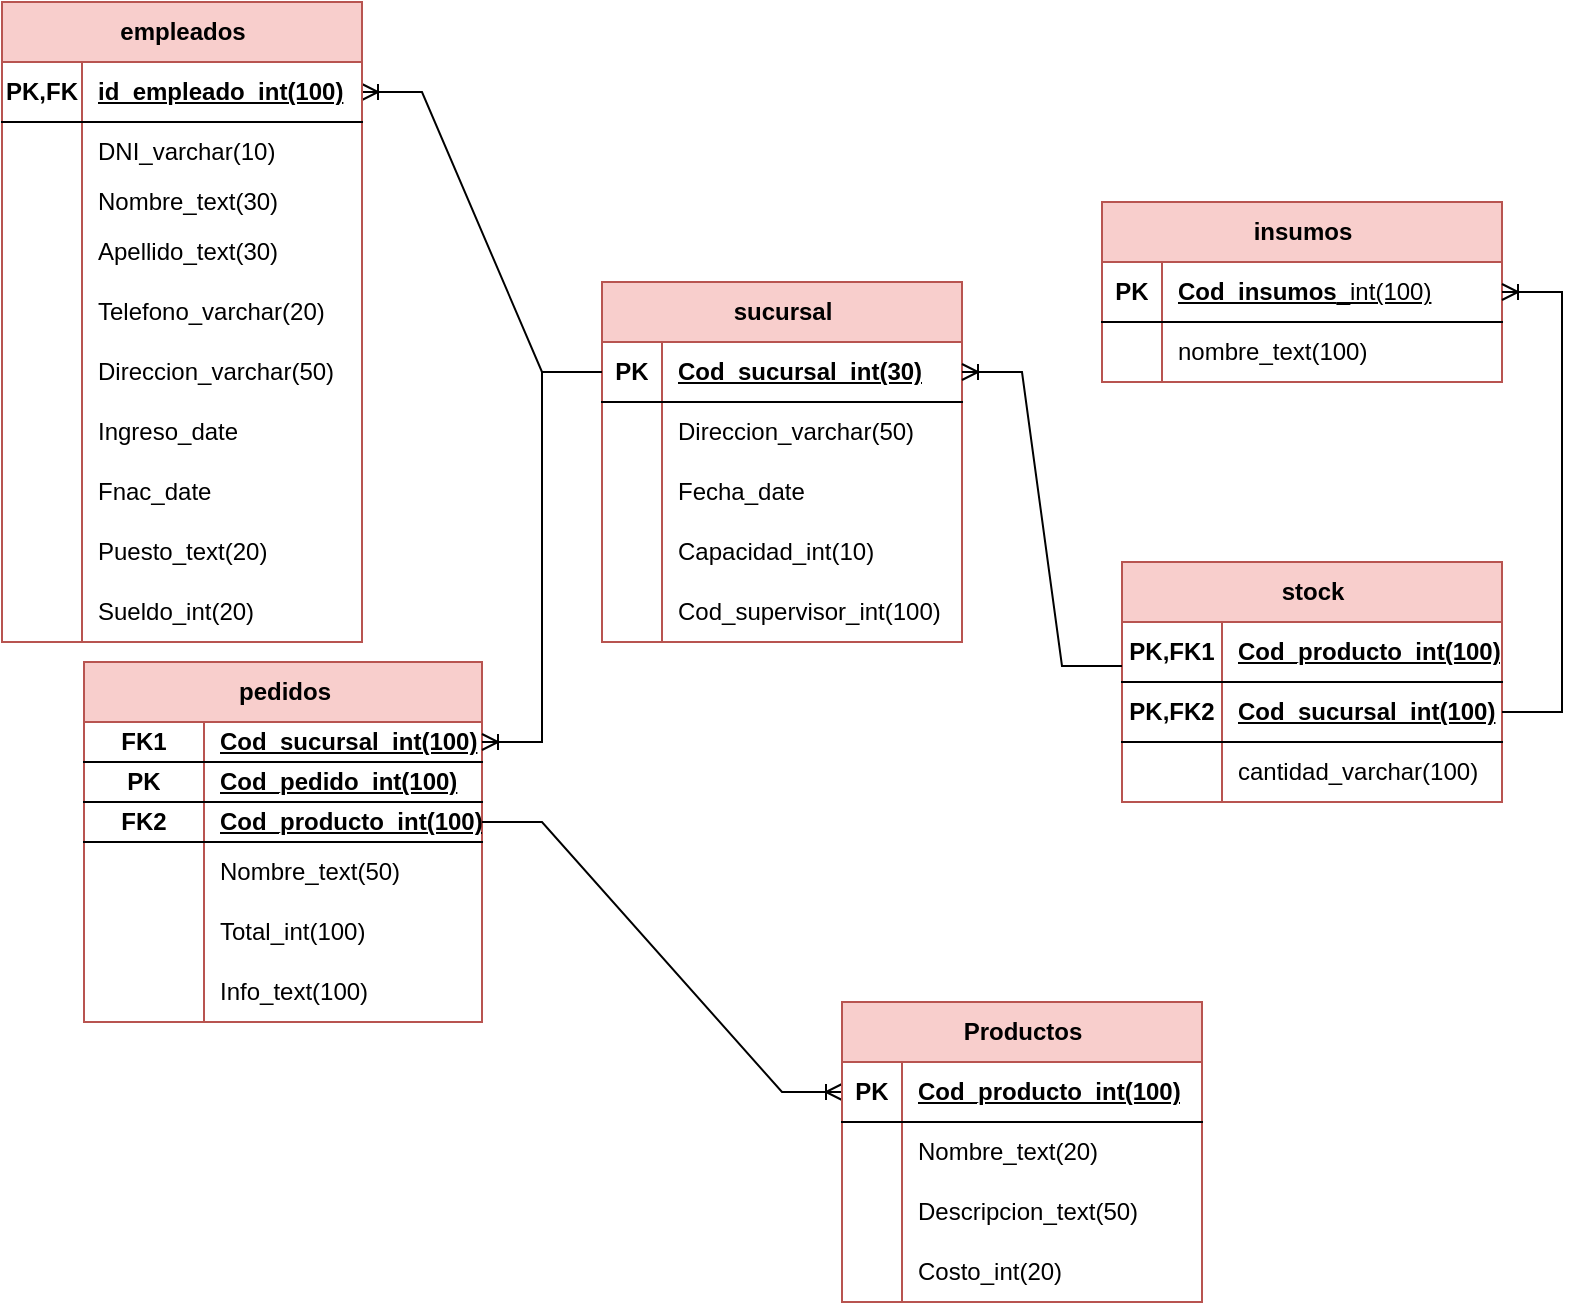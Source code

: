 <mxfile version="24.4.9" type="device">
  <diagram name="Página-1" id="1yBRK5QP1fKa_rZ3uNrc">
    <mxGraphModel dx="880" dy="1603" grid="1" gridSize="10" guides="1" tooltips="1" connect="1" arrows="1" fold="1" page="1" pageScale="1" pageWidth="827" pageHeight="1169" math="0" shadow="0">
      <root>
        <mxCell id="0" />
        <mxCell id="1" parent="0" />
        <mxCell id="dMhb-DY2W6xIGQvRXmBP-12" value="" style="edgeStyle=entityRelationEdgeStyle;fontSize=12;html=1;endArrow=ERoneToMany;rounded=0;entryX=1;entryY=0.5;entryDx=0;entryDy=0;exitX=0;exitY=0.5;exitDx=0;exitDy=0;" parent="1" source="dMhb-DY2W6xIGQvRXmBP-17" target="dMhb-DY2W6xIGQvRXmBP-34" edge="1">
          <mxGeometry width="100" height="100" relative="1" as="geometry">
            <mxPoint x="280" y="30" as="sourcePoint" />
            <mxPoint x="350" y="120" as="targetPoint" />
          </mxGeometry>
        </mxCell>
        <mxCell id="dMhb-DY2W6xIGQvRXmBP-16" value="sucursal" style="shape=table;startSize=30;container=1;collapsible=1;childLayout=tableLayout;fixedRows=1;rowLines=0;fontStyle=1;align=center;resizeLast=1;html=1;fillColor=#f8cecc;strokeColor=#b85450;" parent="1" vertex="1">
          <mxGeometry x="300" y="-70" width="180" height="180" as="geometry" />
        </mxCell>
        <mxCell id="dMhb-DY2W6xIGQvRXmBP-17" value="" style="shape=tableRow;horizontal=0;startSize=0;swimlaneHead=0;swimlaneBody=0;fillColor=none;collapsible=0;dropTarget=0;points=[[0,0.5],[1,0.5]];portConstraint=eastwest;top=0;left=0;right=0;bottom=1;" parent="dMhb-DY2W6xIGQvRXmBP-16" vertex="1">
          <mxGeometry y="30" width="180" height="30" as="geometry" />
        </mxCell>
        <mxCell id="dMhb-DY2W6xIGQvRXmBP-18" value="PK" style="shape=partialRectangle;connectable=0;fillColor=none;top=0;left=0;bottom=0;right=0;fontStyle=1;overflow=hidden;whiteSpace=wrap;html=1;" parent="dMhb-DY2W6xIGQvRXmBP-17" vertex="1">
          <mxGeometry width="30" height="30" as="geometry">
            <mxRectangle width="30" height="30" as="alternateBounds" />
          </mxGeometry>
        </mxCell>
        <mxCell id="dMhb-DY2W6xIGQvRXmBP-19" value="Cod_sucursal_int(30)" style="shape=partialRectangle;connectable=0;fillColor=none;top=0;left=0;bottom=0;right=0;align=left;spacingLeft=6;fontStyle=5;overflow=hidden;whiteSpace=wrap;html=1;" parent="dMhb-DY2W6xIGQvRXmBP-17" vertex="1">
          <mxGeometry x="30" width="150" height="30" as="geometry">
            <mxRectangle width="150" height="30" as="alternateBounds" />
          </mxGeometry>
        </mxCell>
        <mxCell id="dMhb-DY2W6xIGQvRXmBP-20" value="" style="shape=tableRow;horizontal=0;startSize=0;swimlaneHead=0;swimlaneBody=0;fillColor=none;collapsible=0;dropTarget=0;points=[[0,0.5],[1,0.5]];portConstraint=eastwest;top=0;left=0;right=0;bottom=0;" parent="dMhb-DY2W6xIGQvRXmBP-16" vertex="1">
          <mxGeometry y="60" width="180" height="30" as="geometry" />
        </mxCell>
        <mxCell id="dMhb-DY2W6xIGQvRXmBP-21" value="" style="shape=partialRectangle;connectable=0;fillColor=none;top=0;left=0;bottom=0;right=0;editable=1;overflow=hidden;whiteSpace=wrap;html=1;" parent="dMhb-DY2W6xIGQvRXmBP-20" vertex="1">
          <mxGeometry width="30" height="30" as="geometry">
            <mxRectangle width="30" height="30" as="alternateBounds" />
          </mxGeometry>
        </mxCell>
        <mxCell id="dMhb-DY2W6xIGQvRXmBP-22" value="Direccion_varchar(50)" style="shape=partialRectangle;connectable=0;fillColor=none;top=0;left=0;bottom=0;right=0;align=left;spacingLeft=6;overflow=hidden;whiteSpace=wrap;html=1;" parent="dMhb-DY2W6xIGQvRXmBP-20" vertex="1">
          <mxGeometry x="30" width="150" height="30" as="geometry">
            <mxRectangle width="150" height="30" as="alternateBounds" />
          </mxGeometry>
        </mxCell>
        <mxCell id="dMhb-DY2W6xIGQvRXmBP-23" value="" style="shape=tableRow;horizontal=0;startSize=0;swimlaneHead=0;swimlaneBody=0;fillColor=none;collapsible=0;dropTarget=0;points=[[0,0.5],[1,0.5]];portConstraint=eastwest;top=0;left=0;right=0;bottom=0;" parent="dMhb-DY2W6xIGQvRXmBP-16" vertex="1">
          <mxGeometry y="90" width="180" height="30" as="geometry" />
        </mxCell>
        <mxCell id="dMhb-DY2W6xIGQvRXmBP-24" value="" style="shape=partialRectangle;connectable=0;fillColor=none;top=0;left=0;bottom=0;right=0;editable=1;overflow=hidden;whiteSpace=wrap;html=1;" parent="dMhb-DY2W6xIGQvRXmBP-23" vertex="1">
          <mxGeometry width="30" height="30" as="geometry">
            <mxRectangle width="30" height="30" as="alternateBounds" />
          </mxGeometry>
        </mxCell>
        <mxCell id="dMhb-DY2W6xIGQvRXmBP-25" value="Fecha_date" style="shape=partialRectangle;connectable=0;fillColor=none;top=0;left=0;bottom=0;right=0;align=left;spacingLeft=6;overflow=hidden;whiteSpace=wrap;html=1;" parent="dMhb-DY2W6xIGQvRXmBP-23" vertex="1">
          <mxGeometry x="30" width="150" height="30" as="geometry">
            <mxRectangle width="150" height="30" as="alternateBounds" />
          </mxGeometry>
        </mxCell>
        <mxCell id="dMhb-DY2W6xIGQvRXmBP-26" value="" style="shape=tableRow;horizontal=0;startSize=0;swimlaneHead=0;swimlaneBody=0;fillColor=none;collapsible=0;dropTarget=0;points=[[0,0.5],[1,0.5]];portConstraint=eastwest;top=0;left=0;right=0;bottom=0;" parent="dMhb-DY2W6xIGQvRXmBP-16" vertex="1">
          <mxGeometry y="120" width="180" height="30" as="geometry" />
        </mxCell>
        <mxCell id="dMhb-DY2W6xIGQvRXmBP-27" value="" style="shape=partialRectangle;connectable=0;fillColor=none;top=0;left=0;bottom=0;right=0;editable=1;overflow=hidden;whiteSpace=wrap;html=1;" parent="dMhb-DY2W6xIGQvRXmBP-26" vertex="1">
          <mxGeometry width="30" height="30" as="geometry">
            <mxRectangle width="30" height="30" as="alternateBounds" />
          </mxGeometry>
        </mxCell>
        <mxCell id="dMhb-DY2W6xIGQvRXmBP-28" value="Capacidad_int(10)" style="shape=partialRectangle;connectable=0;fillColor=none;top=0;left=0;bottom=0;right=0;align=left;spacingLeft=6;overflow=hidden;whiteSpace=wrap;html=1;" parent="dMhb-DY2W6xIGQvRXmBP-26" vertex="1">
          <mxGeometry x="30" width="150" height="30" as="geometry">
            <mxRectangle width="150" height="30" as="alternateBounds" />
          </mxGeometry>
        </mxCell>
        <mxCell id="_vkNHJI5lA2GHS_22Yag-74" style="shape=tableRow;horizontal=0;startSize=0;swimlaneHead=0;swimlaneBody=0;fillColor=none;collapsible=0;dropTarget=0;points=[[0,0.5],[1,0.5]];portConstraint=eastwest;top=0;left=0;right=0;bottom=0;" parent="dMhb-DY2W6xIGQvRXmBP-16" vertex="1">
          <mxGeometry y="150" width="180" height="30" as="geometry" />
        </mxCell>
        <mxCell id="_vkNHJI5lA2GHS_22Yag-75" style="shape=partialRectangle;connectable=0;fillColor=none;top=0;left=0;bottom=0;right=0;editable=1;overflow=hidden;whiteSpace=wrap;html=1;" parent="_vkNHJI5lA2GHS_22Yag-74" vertex="1">
          <mxGeometry width="30" height="30" as="geometry">
            <mxRectangle width="30" height="30" as="alternateBounds" />
          </mxGeometry>
        </mxCell>
        <mxCell id="_vkNHJI5lA2GHS_22Yag-76" value="Cod_supervisor_int(100)" style="shape=partialRectangle;connectable=0;fillColor=none;top=0;left=0;bottom=0;right=0;align=left;spacingLeft=6;overflow=hidden;whiteSpace=wrap;html=1;" parent="_vkNHJI5lA2GHS_22Yag-74" vertex="1">
          <mxGeometry x="30" width="150" height="30" as="geometry">
            <mxRectangle width="150" height="30" as="alternateBounds" />
          </mxGeometry>
        </mxCell>
        <mxCell id="dMhb-DY2W6xIGQvRXmBP-33" value="empleados" style="shape=table;startSize=30;container=1;collapsible=1;childLayout=tableLayout;fixedRows=1;rowLines=0;fontStyle=1;align=center;resizeLast=1;html=1;fillColor=#f8cecc;strokeColor=#b85450;" parent="1" vertex="1">
          <mxGeometry y="-210" width="180" height="320" as="geometry" />
        </mxCell>
        <mxCell id="dMhb-DY2W6xIGQvRXmBP-34" value="" style="shape=tableRow;horizontal=0;startSize=0;swimlaneHead=0;swimlaneBody=0;fillColor=none;collapsible=0;dropTarget=0;points=[[0,0.5],[1,0.5]];portConstraint=eastwest;top=0;left=0;right=0;bottom=1;" parent="dMhb-DY2W6xIGQvRXmBP-33" vertex="1">
          <mxGeometry y="30" width="180" height="30" as="geometry" />
        </mxCell>
        <mxCell id="dMhb-DY2W6xIGQvRXmBP-35" value="PK,FK" style="shape=partialRectangle;connectable=0;fillColor=none;top=0;left=0;bottom=0;right=0;fontStyle=1;overflow=hidden;whiteSpace=wrap;html=1;" parent="dMhb-DY2W6xIGQvRXmBP-34" vertex="1">
          <mxGeometry width="40" height="30" as="geometry">
            <mxRectangle width="40" height="30" as="alternateBounds" />
          </mxGeometry>
        </mxCell>
        <mxCell id="dMhb-DY2W6xIGQvRXmBP-36" value="id_empleado_int(100)" style="shape=partialRectangle;connectable=0;fillColor=none;top=0;left=0;bottom=0;right=0;align=left;spacingLeft=6;fontStyle=5;overflow=hidden;whiteSpace=wrap;html=1;" parent="dMhb-DY2W6xIGQvRXmBP-34" vertex="1">
          <mxGeometry x="40" width="140" height="30" as="geometry">
            <mxRectangle width="140" height="30" as="alternateBounds" />
          </mxGeometry>
        </mxCell>
        <mxCell id="dMhb-DY2W6xIGQvRXmBP-37" value="" style="shape=tableRow;horizontal=0;startSize=0;swimlaneHead=0;swimlaneBody=0;fillColor=none;collapsible=0;dropTarget=0;points=[[0,0.5],[1,0.5]];portConstraint=eastwest;top=0;left=0;right=0;bottom=0;" parent="dMhb-DY2W6xIGQvRXmBP-33" vertex="1">
          <mxGeometry y="60" width="180" height="30" as="geometry" />
        </mxCell>
        <mxCell id="dMhb-DY2W6xIGQvRXmBP-38" value="" style="shape=partialRectangle;connectable=0;fillColor=none;top=0;left=0;bottom=0;right=0;editable=1;overflow=hidden;whiteSpace=wrap;html=1;" parent="dMhb-DY2W6xIGQvRXmBP-37" vertex="1">
          <mxGeometry width="40" height="30" as="geometry">
            <mxRectangle width="40" height="30" as="alternateBounds" />
          </mxGeometry>
        </mxCell>
        <mxCell id="dMhb-DY2W6xIGQvRXmBP-39" value="DNI_varchar(10)" style="shape=partialRectangle;connectable=0;fillColor=none;top=0;left=0;bottom=0;right=0;align=left;spacingLeft=6;overflow=hidden;whiteSpace=wrap;html=1;" parent="dMhb-DY2W6xIGQvRXmBP-37" vertex="1">
          <mxGeometry x="40" width="140" height="30" as="geometry">
            <mxRectangle width="140" height="30" as="alternateBounds" />
          </mxGeometry>
        </mxCell>
        <mxCell id="dMhb-DY2W6xIGQvRXmBP-40" value="" style="shape=tableRow;horizontal=0;startSize=0;swimlaneHead=0;swimlaneBody=0;fillColor=none;collapsible=0;dropTarget=0;points=[[0,0.5],[1,0.5]];portConstraint=eastwest;top=0;left=0;right=0;bottom=0;" parent="dMhb-DY2W6xIGQvRXmBP-33" vertex="1">
          <mxGeometry y="90" width="180" height="20" as="geometry" />
        </mxCell>
        <mxCell id="dMhb-DY2W6xIGQvRXmBP-41" value="" style="shape=partialRectangle;connectable=0;fillColor=none;top=0;left=0;bottom=0;right=0;editable=1;overflow=hidden;whiteSpace=wrap;html=1;" parent="dMhb-DY2W6xIGQvRXmBP-40" vertex="1">
          <mxGeometry width="40" height="20" as="geometry">
            <mxRectangle width="40" height="20" as="alternateBounds" />
          </mxGeometry>
        </mxCell>
        <mxCell id="dMhb-DY2W6xIGQvRXmBP-42" value="Nombre_text(30)" style="shape=partialRectangle;connectable=0;fillColor=none;top=0;left=0;bottom=0;right=0;align=left;spacingLeft=6;overflow=hidden;whiteSpace=wrap;html=1;" parent="dMhb-DY2W6xIGQvRXmBP-40" vertex="1">
          <mxGeometry x="40" width="140" height="20" as="geometry">
            <mxRectangle width="140" height="20" as="alternateBounds" />
          </mxGeometry>
        </mxCell>
        <mxCell id="dMhb-DY2W6xIGQvRXmBP-43" value="" style="shape=tableRow;horizontal=0;startSize=0;swimlaneHead=0;swimlaneBody=0;fillColor=none;collapsible=0;dropTarget=0;points=[[0,0.5],[1,0.5]];portConstraint=eastwest;top=0;left=0;right=0;bottom=0;" parent="dMhb-DY2W6xIGQvRXmBP-33" vertex="1">
          <mxGeometry y="110" width="180" height="30" as="geometry" />
        </mxCell>
        <mxCell id="dMhb-DY2W6xIGQvRXmBP-44" value="" style="shape=partialRectangle;connectable=0;fillColor=none;top=0;left=0;bottom=0;right=0;editable=1;overflow=hidden;whiteSpace=wrap;html=1;" parent="dMhb-DY2W6xIGQvRXmBP-43" vertex="1">
          <mxGeometry width="40" height="30" as="geometry">
            <mxRectangle width="40" height="30" as="alternateBounds" />
          </mxGeometry>
        </mxCell>
        <mxCell id="dMhb-DY2W6xIGQvRXmBP-45" value="Apellido_text(30)" style="shape=partialRectangle;connectable=0;fillColor=none;top=0;left=0;bottom=0;right=0;align=left;spacingLeft=6;overflow=hidden;whiteSpace=wrap;html=1;" parent="dMhb-DY2W6xIGQvRXmBP-43" vertex="1">
          <mxGeometry x="40" width="140" height="30" as="geometry">
            <mxRectangle width="140" height="30" as="alternateBounds" />
          </mxGeometry>
        </mxCell>
        <mxCell id="_vkNHJI5lA2GHS_22Yag-83" style="shape=tableRow;horizontal=0;startSize=0;swimlaneHead=0;swimlaneBody=0;fillColor=none;collapsible=0;dropTarget=0;points=[[0,0.5],[1,0.5]];portConstraint=eastwest;top=0;left=0;right=0;bottom=0;" parent="dMhb-DY2W6xIGQvRXmBP-33" vertex="1">
          <mxGeometry y="140" width="180" height="30" as="geometry" />
        </mxCell>
        <mxCell id="_vkNHJI5lA2GHS_22Yag-84" style="shape=partialRectangle;connectable=0;fillColor=none;top=0;left=0;bottom=0;right=0;editable=1;overflow=hidden;whiteSpace=wrap;html=1;" parent="_vkNHJI5lA2GHS_22Yag-83" vertex="1">
          <mxGeometry width="40" height="30" as="geometry">
            <mxRectangle width="40" height="30" as="alternateBounds" />
          </mxGeometry>
        </mxCell>
        <mxCell id="_vkNHJI5lA2GHS_22Yag-85" value="Telefono_varchar(20)" style="shape=partialRectangle;connectable=0;fillColor=none;top=0;left=0;bottom=0;right=0;align=left;spacingLeft=6;overflow=hidden;whiteSpace=wrap;html=1;" parent="_vkNHJI5lA2GHS_22Yag-83" vertex="1">
          <mxGeometry x="40" width="140" height="30" as="geometry">
            <mxRectangle width="140" height="30" as="alternateBounds" />
          </mxGeometry>
        </mxCell>
        <mxCell id="_vkNHJI5lA2GHS_22Yag-80" style="shape=tableRow;horizontal=0;startSize=0;swimlaneHead=0;swimlaneBody=0;fillColor=none;collapsible=0;dropTarget=0;points=[[0,0.5],[1,0.5]];portConstraint=eastwest;top=0;left=0;right=0;bottom=0;" parent="dMhb-DY2W6xIGQvRXmBP-33" vertex="1">
          <mxGeometry y="170" width="180" height="30" as="geometry" />
        </mxCell>
        <mxCell id="_vkNHJI5lA2GHS_22Yag-81" style="shape=partialRectangle;connectable=0;fillColor=none;top=0;left=0;bottom=0;right=0;editable=1;overflow=hidden;whiteSpace=wrap;html=1;" parent="_vkNHJI5lA2GHS_22Yag-80" vertex="1">
          <mxGeometry width="40" height="30" as="geometry">
            <mxRectangle width="40" height="30" as="alternateBounds" />
          </mxGeometry>
        </mxCell>
        <mxCell id="_vkNHJI5lA2GHS_22Yag-82" value="Direccion_varchar(50)" style="shape=partialRectangle;connectable=0;fillColor=none;top=0;left=0;bottom=0;right=0;align=left;spacingLeft=6;overflow=hidden;whiteSpace=wrap;html=1;" parent="_vkNHJI5lA2GHS_22Yag-80" vertex="1">
          <mxGeometry x="40" width="140" height="30" as="geometry">
            <mxRectangle width="140" height="30" as="alternateBounds" />
          </mxGeometry>
        </mxCell>
        <mxCell id="_vkNHJI5lA2GHS_22Yag-77" style="shape=tableRow;horizontal=0;startSize=0;swimlaneHead=0;swimlaneBody=0;fillColor=none;collapsible=0;dropTarget=0;points=[[0,0.5],[1,0.5]];portConstraint=eastwest;top=0;left=0;right=0;bottom=0;" parent="dMhb-DY2W6xIGQvRXmBP-33" vertex="1">
          <mxGeometry y="200" width="180" height="30" as="geometry" />
        </mxCell>
        <mxCell id="_vkNHJI5lA2GHS_22Yag-78" style="shape=partialRectangle;connectable=0;fillColor=none;top=0;left=0;bottom=0;right=0;editable=1;overflow=hidden;whiteSpace=wrap;html=1;" parent="_vkNHJI5lA2GHS_22Yag-77" vertex="1">
          <mxGeometry width="40" height="30" as="geometry">
            <mxRectangle width="40" height="30" as="alternateBounds" />
          </mxGeometry>
        </mxCell>
        <mxCell id="_vkNHJI5lA2GHS_22Yag-79" value="Ingreso_date" style="shape=partialRectangle;connectable=0;fillColor=none;top=0;left=0;bottom=0;right=0;align=left;spacingLeft=6;overflow=hidden;whiteSpace=wrap;html=1;" parent="_vkNHJI5lA2GHS_22Yag-77" vertex="1">
          <mxGeometry x="40" width="140" height="30" as="geometry">
            <mxRectangle width="140" height="30" as="alternateBounds" />
          </mxGeometry>
        </mxCell>
        <mxCell id="_vkNHJI5lA2GHS_22Yag-92" style="shape=tableRow;horizontal=0;startSize=0;swimlaneHead=0;swimlaneBody=0;fillColor=none;collapsible=0;dropTarget=0;points=[[0,0.5],[1,0.5]];portConstraint=eastwest;top=0;left=0;right=0;bottom=0;" parent="dMhb-DY2W6xIGQvRXmBP-33" vertex="1">
          <mxGeometry y="230" width="180" height="30" as="geometry" />
        </mxCell>
        <mxCell id="_vkNHJI5lA2GHS_22Yag-93" style="shape=partialRectangle;connectable=0;fillColor=none;top=0;left=0;bottom=0;right=0;editable=1;overflow=hidden;whiteSpace=wrap;html=1;" parent="_vkNHJI5lA2GHS_22Yag-92" vertex="1">
          <mxGeometry width="40" height="30" as="geometry">
            <mxRectangle width="40" height="30" as="alternateBounds" />
          </mxGeometry>
        </mxCell>
        <mxCell id="_vkNHJI5lA2GHS_22Yag-94" value="Fnac_date" style="shape=partialRectangle;connectable=0;fillColor=none;top=0;left=0;bottom=0;right=0;align=left;spacingLeft=6;overflow=hidden;whiteSpace=wrap;html=1;" parent="_vkNHJI5lA2GHS_22Yag-92" vertex="1">
          <mxGeometry x="40" width="140" height="30" as="geometry">
            <mxRectangle width="140" height="30" as="alternateBounds" />
          </mxGeometry>
        </mxCell>
        <mxCell id="_vkNHJI5lA2GHS_22Yag-89" style="shape=tableRow;horizontal=0;startSize=0;swimlaneHead=0;swimlaneBody=0;fillColor=none;collapsible=0;dropTarget=0;points=[[0,0.5],[1,0.5]];portConstraint=eastwest;top=0;left=0;right=0;bottom=0;" parent="dMhb-DY2W6xIGQvRXmBP-33" vertex="1">
          <mxGeometry y="260" width="180" height="30" as="geometry" />
        </mxCell>
        <mxCell id="_vkNHJI5lA2GHS_22Yag-90" style="shape=partialRectangle;connectable=0;fillColor=none;top=0;left=0;bottom=0;right=0;editable=1;overflow=hidden;whiteSpace=wrap;html=1;" parent="_vkNHJI5lA2GHS_22Yag-89" vertex="1">
          <mxGeometry width="40" height="30" as="geometry">
            <mxRectangle width="40" height="30" as="alternateBounds" />
          </mxGeometry>
        </mxCell>
        <mxCell id="_vkNHJI5lA2GHS_22Yag-91" value="Puesto_text(20)" style="shape=partialRectangle;connectable=0;fillColor=none;top=0;left=0;bottom=0;right=0;align=left;spacingLeft=6;overflow=hidden;whiteSpace=wrap;html=1;" parent="_vkNHJI5lA2GHS_22Yag-89" vertex="1">
          <mxGeometry x="40" width="140" height="30" as="geometry">
            <mxRectangle width="140" height="30" as="alternateBounds" />
          </mxGeometry>
        </mxCell>
        <mxCell id="_vkNHJI5lA2GHS_22Yag-86" style="shape=tableRow;horizontal=0;startSize=0;swimlaneHead=0;swimlaneBody=0;fillColor=none;collapsible=0;dropTarget=0;points=[[0,0.5],[1,0.5]];portConstraint=eastwest;top=0;left=0;right=0;bottom=0;" parent="dMhb-DY2W6xIGQvRXmBP-33" vertex="1">
          <mxGeometry y="290" width="180" height="30" as="geometry" />
        </mxCell>
        <mxCell id="_vkNHJI5lA2GHS_22Yag-87" style="shape=partialRectangle;connectable=0;fillColor=none;top=0;left=0;bottom=0;right=0;editable=1;overflow=hidden;whiteSpace=wrap;html=1;" parent="_vkNHJI5lA2GHS_22Yag-86" vertex="1">
          <mxGeometry width="40" height="30" as="geometry">
            <mxRectangle width="40" height="30" as="alternateBounds" />
          </mxGeometry>
        </mxCell>
        <mxCell id="_vkNHJI5lA2GHS_22Yag-88" value="Sueldo_int(20)" style="shape=partialRectangle;connectable=0;fillColor=none;top=0;left=0;bottom=0;right=0;align=left;spacingLeft=6;overflow=hidden;whiteSpace=wrap;html=1;" parent="_vkNHJI5lA2GHS_22Yag-86" vertex="1">
          <mxGeometry x="40" width="140" height="30" as="geometry">
            <mxRectangle width="140" height="30" as="alternateBounds" />
          </mxGeometry>
        </mxCell>
        <mxCell id="dMhb-DY2W6xIGQvRXmBP-75" value="stock" style="shape=table;startSize=30;container=1;collapsible=1;childLayout=tableLayout;fixedRows=1;rowLines=0;fontStyle=1;align=center;resizeLast=1;html=1;fillColor=#f8cecc;strokeColor=#b85450;" parent="1" vertex="1">
          <mxGeometry x="560" y="70" width="190" height="120" as="geometry" />
        </mxCell>
        <mxCell id="dMhb-DY2W6xIGQvRXmBP-76" value="" style="shape=tableRow;horizontal=0;startSize=0;swimlaneHead=0;swimlaneBody=0;fillColor=none;collapsible=0;dropTarget=0;points=[[0,0.5],[1,0.5]];portConstraint=eastwest;top=0;left=0;right=0;bottom=1;" parent="dMhb-DY2W6xIGQvRXmBP-75" vertex="1">
          <mxGeometry y="30" width="190" height="30" as="geometry" />
        </mxCell>
        <mxCell id="dMhb-DY2W6xIGQvRXmBP-77" value="PK,FK1" style="shape=partialRectangle;connectable=0;fillColor=none;top=0;left=0;bottom=0;right=0;fontStyle=1;overflow=hidden;whiteSpace=wrap;html=1;" parent="dMhb-DY2W6xIGQvRXmBP-76" vertex="1">
          <mxGeometry width="50" height="30" as="geometry">
            <mxRectangle width="50" height="30" as="alternateBounds" />
          </mxGeometry>
        </mxCell>
        <mxCell id="dMhb-DY2W6xIGQvRXmBP-78" value="Cod_producto_int(100)" style="shape=partialRectangle;connectable=0;fillColor=none;top=0;left=0;bottom=0;right=0;align=left;spacingLeft=6;fontStyle=5;overflow=hidden;whiteSpace=wrap;html=1;" parent="dMhb-DY2W6xIGQvRXmBP-76" vertex="1">
          <mxGeometry x="50" width="140" height="30" as="geometry">
            <mxRectangle width="140" height="30" as="alternateBounds" />
          </mxGeometry>
        </mxCell>
        <mxCell id="_vkNHJI5lA2GHS_22Yag-1" style="shape=tableRow;horizontal=0;startSize=0;swimlaneHead=0;swimlaneBody=0;fillColor=none;collapsible=0;dropTarget=0;points=[[0,0.5],[1,0.5]];portConstraint=eastwest;top=0;left=0;right=0;bottom=1;" parent="dMhb-DY2W6xIGQvRXmBP-75" vertex="1">
          <mxGeometry y="60" width="190" height="30" as="geometry" />
        </mxCell>
        <mxCell id="_vkNHJI5lA2GHS_22Yag-2" value="PK,FK2" style="shape=partialRectangle;connectable=0;fillColor=none;top=0;left=0;bottom=0;right=0;fontStyle=1;overflow=hidden;whiteSpace=wrap;html=1;" parent="_vkNHJI5lA2GHS_22Yag-1" vertex="1">
          <mxGeometry width="50" height="30" as="geometry">
            <mxRectangle width="50" height="30" as="alternateBounds" />
          </mxGeometry>
        </mxCell>
        <mxCell id="_vkNHJI5lA2GHS_22Yag-3" value="Cod_sucursal_int(100)" style="shape=partialRectangle;connectable=0;fillColor=none;top=0;left=0;bottom=0;right=0;align=left;spacingLeft=6;fontStyle=5;overflow=hidden;whiteSpace=wrap;html=1;" parent="_vkNHJI5lA2GHS_22Yag-1" vertex="1">
          <mxGeometry x="50" width="140" height="30" as="geometry">
            <mxRectangle width="140" height="30" as="alternateBounds" />
          </mxGeometry>
        </mxCell>
        <mxCell id="dMhb-DY2W6xIGQvRXmBP-79" value="" style="shape=tableRow;horizontal=0;startSize=0;swimlaneHead=0;swimlaneBody=0;fillColor=none;collapsible=0;dropTarget=0;points=[[0,0.5],[1,0.5]];portConstraint=eastwest;top=0;left=0;right=0;bottom=0;" parent="dMhb-DY2W6xIGQvRXmBP-75" vertex="1">
          <mxGeometry y="90" width="190" height="30" as="geometry" />
        </mxCell>
        <mxCell id="dMhb-DY2W6xIGQvRXmBP-80" value="" style="shape=partialRectangle;connectable=0;fillColor=none;top=0;left=0;bottom=0;right=0;editable=1;overflow=hidden;whiteSpace=wrap;html=1;" parent="dMhb-DY2W6xIGQvRXmBP-79" vertex="1">
          <mxGeometry width="50" height="30" as="geometry">
            <mxRectangle width="50" height="30" as="alternateBounds" />
          </mxGeometry>
        </mxCell>
        <mxCell id="dMhb-DY2W6xIGQvRXmBP-81" value="cantidad_varchar(100)" style="shape=partialRectangle;connectable=0;fillColor=none;top=0;left=0;bottom=0;right=0;align=left;spacingLeft=6;overflow=hidden;whiteSpace=wrap;html=1;" parent="dMhb-DY2W6xIGQvRXmBP-79" vertex="1">
          <mxGeometry x="50" width="140" height="30" as="geometry">
            <mxRectangle width="140" height="30" as="alternateBounds" />
          </mxGeometry>
        </mxCell>
        <mxCell id="dMhb-DY2W6xIGQvRXmBP-91" value="pedidos" style="shape=table;startSize=30;container=1;collapsible=1;childLayout=tableLayout;fixedRows=1;rowLines=0;fontStyle=1;align=center;resizeLast=1;html=1;fillColor=#f8cecc;strokeColor=#b85450;" parent="1" vertex="1">
          <mxGeometry x="41" y="120" width="199" height="180" as="geometry" />
        </mxCell>
        <mxCell id="dMhb-DY2W6xIGQvRXmBP-110" style="shape=tableRow;horizontal=0;startSize=0;swimlaneHead=0;swimlaneBody=0;fillColor=none;collapsible=0;dropTarget=0;points=[[0,0.5],[1,0.5]];portConstraint=eastwest;top=0;left=0;right=0;bottom=1;" parent="dMhb-DY2W6xIGQvRXmBP-91" vertex="1">
          <mxGeometry y="30" width="199" height="20" as="geometry" />
        </mxCell>
        <mxCell id="dMhb-DY2W6xIGQvRXmBP-111" value="FK1" style="shape=partialRectangle;connectable=0;fillColor=none;top=0;left=0;bottom=0;right=0;fontStyle=1;overflow=hidden;whiteSpace=wrap;html=1;" parent="dMhb-DY2W6xIGQvRXmBP-110" vertex="1">
          <mxGeometry width="60" height="20" as="geometry">
            <mxRectangle width="60" height="20" as="alternateBounds" />
          </mxGeometry>
        </mxCell>
        <mxCell id="dMhb-DY2W6xIGQvRXmBP-112" value="Cod_sucursal_int(100)" style="shape=partialRectangle;connectable=0;fillColor=none;top=0;left=0;bottom=0;right=0;align=left;spacingLeft=6;fontStyle=5;overflow=hidden;whiteSpace=wrap;html=1;" parent="dMhb-DY2W6xIGQvRXmBP-110" vertex="1">
          <mxGeometry x="60" width="139" height="20" as="geometry">
            <mxRectangle width="139" height="20" as="alternateBounds" />
          </mxGeometry>
        </mxCell>
        <mxCell id="dMhb-DY2W6xIGQvRXmBP-92" value="" style="shape=tableRow;horizontal=0;startSize=0;swimlaneHead=0;swimlaneBody=0;fillColor=none;collapsible=0;dropTarget=0;points=[[0,0.5],[1,0.5]];portConstraint=eastwest;top=0;left=0;right=0;bottom=1;" parent="dMhb-DY2W6xIGQvRXmBP-91" vertex="1">
          <mxGeometry y="50" width="199" height="20" as="geometry" />
        </mxCell>
        <mxCell id="dMhb-DY2W6xIGQvRXmBP-93" value="PK" style="shape=partialRectangle;connectable=0;fillColor=none;top=0;left=0;bottom=0;right=0;fontStyle=1;overflow=hidden;whiteSpace=wrap;html=1;" parent="dMhb-DY2W6xIGQvRXmBP-92" vertex="1">
          <mxGeometry width="60" height="20" as="geometry">
            <mxRectangle width="60" height="20" as="alternateBounds" />
          </mxGeometry>
        </mxCell>
        <mxCell id="dMhb-DY2W6xIGQvRXmBP-94" value="Cod_pedido_int(100)" style="shape=partialRectangle;connectable=0;fillColor=none;top=0;left=0;bottom=0;right=0;align=left;spacingLeft=6;fontStyle=5;overflow=hidden;whiteSpace=wrap;html=1;" parent="dMhb-DY2W6xIGQvRXmBP-92" vertex="1">
          <mxGeometry x="60" width="139" height="20" as="geometry">
            <mxRectangle width="139" height="20" as="alternateBounds" />
          </mxGeometry>
        </mxCell>
        <mxCell id="_vkNHJI5lA2GHS_22Yag-70" style="shape=tableRow;horizontal=0;startSize=0;swimlaneHead=0;swimlaneBody=0;fillColor=none;collapsible=0;dropTarget=0;points=[[0,0.5],[1,0.5]];portConstraint=eastwest;top=0;left=0;right=0;bottom=1;" parent="dMhb-DY2W6xIGQvRXmBP-91" vertex="1">
          <mxGeometry y="70" width="199" height="20" as="geometry" />
        </mxCell>
        <mxCell id="_vkNHJI5lA2GHS_22Yag-71" value="FK2" style="shape=partialRectangle;connectable=0;fillColor=none;top=0;left=0;bottom=0;right=0;fontStyle=1;overflow=hidden;whiteSpace=wrap;html=1;" parent="_vkNHJI5lA2GHS_22Yag-70" vertex="1">
          <mxGeometry width="60" height="20" as="geometry">
            <mxRectangle width="60" height="20" as="alternateBounds" />
          </mxGeometry>
        </mxCell>
        <mxCell id="_vkNHJI5lA2GHS_22Yag-72" value="Cod_producto_int(100)" style="shape=partialRectangle;connectable=0;fillColor=none;top=0;left=0;bottom=0;right=0;align=left;spacingLeft=6;fontStyle=5;overflow=hidden;whiteSpace=wrap;html=1;" parent="_vkNHJI5lA2GHS_22Yag-70" vertex="1">
          <mxGeometry x="60" width="139" height="20" as="geometry">
            <mxRectangle width="139" height="20" as="alternateBounds" />
          </mxGeometry>
        </mxCell>
        <mxCell id="dMhb-DY2W6xIGQvRXmBP-95" value="" style="shape=tableRow;horizontal=0;startSize=0;swimlaneHead=0;swimlaneBody=0;fillColor=none;collapsible=0;dropTarget=0;points=[[0,0.5],[1,0.5]];portConstraint=eastwest;top=0;left=0;right=0;bottom=0;" parent="dMhb-DY2W6xIGQvRXmBP-91" vertex="1">
          <mxGeometry y="90" width="199" height="30" as="geometry" />
        </mxCell>
        <mxCell id="dMhb-DY2W6xIGQvRXmBP-96" value="" style="shape=partialRectangle;connectable=0;fillColor=none;top=0;left=0;bottom=0;right=0;editable=1;overflow=hidden;whiteSpace=wrap;html=1;" parent="dMhb-DY2W6xIGQvRXmBP-95" vertex="1">
          <mxGeometry width="60" height="30" as="geometry">
            <mxRectangle width="60" height="30" as="alternateBounds" />
          </mxGeometry>
        </mxCell>
        <mxCell id="dMhb-DY2W6xIGQvRXmBP-97" value="Nombre_text(50)" style="shape=partialRectangle;connectable=0;fillColor=none;top=0;left=0;bottom=0;right=0;align=left;spacingLeft=6;overflow=hidden;whiteSpace=wrap;html=1;" parent="dMhb-DY2W6xIGQvRXmBP-95" vertex="1">
          <mxGeometry x="60" width="139" height="30" as="geometry">
            <mxRectangle width="139" height="30" as="alternateBounds" />
          </mxGeometry>
        </mxCell>
        <mxCell id="dMhb-DY2W6xIGQvRXmBP-98" value="" style="shape=tableRow;horizontal=0;startSize=0;swimlaneHead=0;swimlaneBody=0;fillColor=none;collapsible=0;dropTarget=0;points=[[0,0.5],[1,0.5]];portConstraint=eastwest;top=0;left=0;right=0;bottom=0;" parent="dMhb-DY2W6xIGQvRXmBP-91" vertex="1">
          <mxGeometry y="120" width="199" height="30" as="geometry" />
        </mxCell>
        <mxCell id="dMhb-DY2W6xIGQvRXmBP-99" value="" style="shape=partialRectangle;connectable=0;fillColor=none;top=0;left=0;bottom=0;right=0;editable=1;overflow=hidden;whiteSpace=wrap;html=1;" parent="dMhb-DY2W6xIGQvRXmBP-98" vertex="1">
          <mxGeometry width="60" height="30" as="geometry">
            <mxRectangle width="60" height="30" as="alternateBounds" />
          </mxGeometry>
        </mxCell>
        <mxCell id="dMhb-DY2W6xIGQvRXmBP-100" value="Total_int(100)" style="shape=partialRectangle;connectable=0;fillColor=none;top=0;left=0;bottom=0;right=0;align=left;spacingLeft=6;overflow=hidden;whiteSpace=wrap;html=1;" parent="dMhb-DY2W6xIGQvRXmBP-98" vertex="1">
          <mxGeometry x="60" width="139" height="30" as="geometry">
            <mxRectangle width="139" height="30" as="alternateBounds" />
          </mxGeometry>
        </mxCell>
        <mxCell id="dMhb-DY2W6xIGQvRXmBP-101" value="" style="shape=tableRow;horizontal=0;startSize=0;swimlaneHead=0;swimlaneBody=0;fillColor=none;collapsible=0;dropTarget=0;points=[[0,0.5],[1,0.5]];portConstraint=eastwest;top=0;left=0;right=0;bottom=0;" parent="dMhb-DY2W6xIGQvRXmBP-91" vertex="1">
          <mxGeometry y="150" width="199" height="30" as="geometry" />
        </mxCell>
        <mxCell id="dMhb-DY2W6xIGQvRXmBP-102" value="" style="shape=partialRectangle;connectable=0;fillColor=none;top=0;left=0;bottom=0;right=0;editable=1;overflow=hidden;whiteSpace=wrap;html=1;" parent="dMhb-DY2W6xIGQvRXmBP-101" vertex="1">
          <mxGeometry width="60" height="30" as="geometry">
            <mxRectangle width="60" height="30" as="alternateBounds" />
          </mxGeometry>
        </mxCell>
        <mxCell id="dMhb-DY2W6xIGQvRXmBP-103" value="Info_text(100)" style="shape=partialRectangle;connectable=0;fillColor=none;top=0;left=0;bottom=0;right=0;align=left;spacingLeft=6;overflow=hidden;whiteSpace=wrap;html=1;" parent="dMhb-DY2W6xIGQvRXmBP-101" vertex="1">
          <mxGeometry x="60" width="139" height="30" as="geometry">
            <mxRectangle width="139" height="30" as="alternateBounds" />
          </mxGeometry>
        </mxCell>
        <mxCell id="dMhb-DY2W6xIGQvRXmBP-114" value="" style="edgeStyle=entityRelationEdgeStyle;fontSize=12;html=1;endArrow=ERoneToMany;rounded=0;entryX=0;entryY=0.5;entryDx=0;entryDy=0;" parent="1" target="_vkNHJI5lA2GHS_22Yag-41" edge="1">
          <mxGeometry width="100" height="100" relative="1" as="geometry">
            <mxPoint x="240" y="200" as="sourcePoint" />
            <mxPoint x="490" y="325" as="targetPoint" />
          </mxGeometry>
        </mxCell>
        <mxCell id="_vkNHJI5lA2GHS_22Yag-6" value="insumos" style="shape=table;startSize=30;container=1;collapsible=1;childLayout=tableLayout;fixedRows=1;rowLines=0;fontStyle=1;align=center;resizeLast=1;html=1;fillColor=#f8cecc;strokeColor=#b85450;" parent="1" vertex="1">
          <mxGeometry x="550" y="-110" width="200" height="90" as="geometry" />
        </mxCell>
        <mxCell id="_vkNHJI5lA2GHS_22Yag-7" value="" style="shape=tableRow;horizontal=0;startSize=0;swimlaneHead=0;swimlaneBody=0;fillColor=none;collapsible=0;dropTarget=0;points=[[0,0.5],[1,0.5]];portConstraint=eastwest;top=0;left=0;right=0;bottom=1;" parent="_vkNHJI5lA2GHS_22Yag-6" vertex="1">
          <mxGeometry y="30" width="200" height="30" as="geometry" />
        </mxCell>
        <mxCell id="_vkNHJI5lA2GHS_22Yag-8" value="PK" style="shape=partialRectangle;connectable=0;fillColor=none;top=0;left=0;bottom=0;right=0;fontStyle=1;overflow=hidden;whiteSpace=wrap;html=1;" parent="_vkNHJI5lA2GHS_22Yag-7" vertex="1">
          <mxGeometry width="30" height="30" as="geometry">
            <mxRectangle width="30" height="30" as="alternateBounds" />
          </mxGeometry>
        </mxCell>
        <mxCell id="_vkNHJI5lA2GHS_22Yag-9" value="Cod_insumos&lt;span style=&quot;font-weight: 400;&quot;&gt;_int(100)&lt;/span&gt;" style="shape=partialRectangle;connectable=0;fillColor=none;top=0;left=0;bottom=0;right=0;align=left;spacingLeft=6;fontStyle=5;overflow=hidden;whiteSpace=wrap;html=1;" parent="_vkNHJI5lA2GHS_22Yag-7" vertex="1">
          <mxGeometry x="30" width="170" height="30" as="geometry">
            <mxRectangle width="170" height="30" as="alternateBounds" />
          </mxGeometry>
        </mxCell>
        <mxCell id="_vkNHJI5lA2GHS_22Yag-10" value="" style="shape=tableRow;horizontal=0;startSize=0;swimlaneHead=0;swimlaneBody=0;fillColor=none;collapsible=0;dropTarget=0;points=[[0,0.5],[1,0.5]];portConstraint=eastwest;top=0;left=0;right=0;bottom=0;" parent="_vkNHJI5lA2GHS_22Yag-6" vertex="1">
          <mxGeometry y="60" width="200" height="30" as="geometry" />
        </mxCell>
        <mxCell id="_vkNHJI5lA2GHS_22Yag-11" value="" style="shape=partialRectangle;connectable=0;fillColor=none;top=0;left=0;bottom=0;right=0;editable=1;overflow=hidden;whiteSpace=wrap;html=1;" parent="_vkNHJI5lA2GHS_22Yag-10" vertex="1">
          <mxGeometry width="30" height="30" as="geometry">
            <mxRectangle width="30" height="30" as="alternateBounds" />
          </mxGeometry>
        </mxCell>
        <mxCell id="_vkNHJI5lA2GHS_22Yag-12" value="nombre_text(100)" style="shape=partialRectangle;connectable=0;fillColor=none;top=0;left=0;bottom=0;right=0;align=left;spacingLeft=6;overflow=hidden;whiteSpace=wrap;html=1;" parent="_vkNHJI5lA2GHS_22Yag-10" vertex="1">
          <mxGeometry x="30" width="170" height="30" as="geometry">
            <mxRectangle width="170" height="30" as="alternateBounds" />
          </mxGeometry>
        </mxCell>
        <mxCell id="_vkNHJI5lA2GHS_22Yag-19" value="" style="edgeStyle=entityRelationEdgeStyle;fontSize=12;html=1;endArrow=ERoneToMany;rounded=0;exitX=0;exitY=0.733;exitDx=0;exitDy=0;entryX=1;entryY=0.5;entryDx=0;entryDy=0;exitPerimeter=0;" parent="1" source="dMhb-DY2W6xIGQvRXmBP-76" target="dMhb-DY2W6xIGQvRXmBP-17" edge="1">
          <mxGeometry width="100" height="100" relative="1" as="geometry">
            <mxPoint x="510" y="-80" as="sourcePoint" />
            <mxPoint x="550" y="100" as="targetPoint" />
          </mxGeometry>
        </mxCell>
        <mxCell id="_vkNHJI5lA2GHS_22Yag-20" value="" style="edgeStyle=entityRelationEdgeStyle;fontSize=12;html=1;endArrow=ERoneToMany;rounded=0;exitX=1;exitY=0.5;exitDx=0;exitDy=0;entryX=1;entryY=0.5;entryDx=0;entryDy=0;" parent="1" source="_vkNHJI5lA2GHS_22Yag-1" target="_vkNHJI5lA2GHS_22Yag-7" edge="1">
          <mxGeometry width="100" height="100" relative="1" as="geometry">
            <mxPoint x="360" y="190" as="sourcePoint" />
            <mxPoint x="460" y="90" as="targetPoint" />
          </mxGeometry>
        </mxCell>
        <mxCell id="_vkNHJI5lA2GHS_22Yag-40" value="Productos" style="shape=table;startSize=30;container=1;collapsible=1;childLayout=tableLayout;fixedRows=1;rowLines=0;fontStyle=1;align=center;resizeLast=1;html=1;fillColor=#f8cecc;strokeColor=#b85450;" parent="1" vertex="1">
          <mxGeometry x="420" y="290" width="180" height="150" as="geometry" />
        </mxCell>
        <mxCell id="_vkNHJI5lA2GHS_22Yag-41" value="" style="shape=tableRow;horizontal=0;startSize=0;swimlaneHead=0;swimlaneBody=0;fillColor=none;collapsible=0;dropTarget=0;points=[[0,0.5],[1,0.5]];portConstraint=eastwest;top=0;left=0;right=0;bottom=1;" parent="_vkNHJI5lA2GHS_22Yag-40" vertex="1">
          <mxGeometry y="30" width="180" height="30" as="geometry" />
        </mxCell>
        <mxCell id="_vkNHJI5lA2GHS_22Yag-42" value="PK" style="shape=partialRectangle;connectable=0;fillColor=none;top=0;left=0;bottom=0;right=0;fontStyle=1;overflow=hidden;whiteSpace=wrap;html=1;" parent="_vkNHJI5lA2GHS_22Yag-41" vertex="1">
          <mxGeometry width="30" height="30" as="geometry">
            <mxRectangle width="30" height="30" as="alternateBounds" />
          </mxGeometry>
        </mxCell>
        <mxCell id="_vkNHJI5lA2GHS_22Yag-43" value="Cod_producto_int(100)" style="shape=partialRectangle;connectable=0;fillColor=none;top=0;left=0;bottom=0;right=0;align=left;spacingLeft=6;fontStyle=5;overflow=hidden;whiteSpace=wrap;html=1;" parent="_vkNHJI5lA2GHS_22Yag-41" vertex="1">
          <mxGeometry x="30" width="150" height="30" as="geometry">
            <mxRectangle width="150" height="30" as="alternateBounds" />
          </mxGeometry>
        </mxCell>
        <mxCell id="_vkNHJI5lA2GHS_22Yag-44" value="" style="shape=tableRow;horizontal=0;startSize=0;swimlaneHead=0;swimlaneBody=0;fillColor=none;collapsible=0;dropTarget=0;points=[[0,0.5],[1,0.5]];portConstraint=eastwest;top=0;left=0;right=0;bottom=0;" parent="_vkNHJI5lA2GHS_22Yag-40" vertex="1">
          <mxGeometry y="60" width="180" height="30" as="geometry" />
        </mxCell>
        <mxCell id="_vkNHJI5lA2GHS_22Yag-45" value="" style="shape=partialRectangle;connectable=0;fillColor=none;top=0;left=0;bottom=0;right=0;editable=1;overflow=hidden;whiteSpace=wrap;html=1;" parent="_vkNHJI5lA2GHS_22Yag-44" vertex="1">
          <mxGeometry width="30" height="30" as="geometry">
            <mxRectangle width="30" height="30" as="alternateBounds" />
          </mxGeometry>
        </mxCell>
        <mxCell id="_vkNHJI5lA2GHS_22Yag-46" value="Nombre_text(20)" style="shape=partialRectangle;connectable=0;fillColor=none;top=0;left=0;bottom=0;right=0;align=left;spacingLeft=6;overflow=hidden;whiteSpace=wrap;html=1;" parent="_vkNHJI5lA2GHS_22Yag-44" vertex="1">
          <mxGeometry x="30" width="150" height="30" as="geometry">
            <mxRectangle width="150" height="30" as="alternateBounds" />
          </mxGeometry>
        </mxCell>
        <mxCell id="_vkNHJI5lA2GHS_22Yag-47" value="" style="shape=tableRow;horizontal=0;startSize=0;swimlaneHead=0;swimlaneBody=0;fillColor=none;collapsible=0;dropTarget=0;points=[[0,0.5],[1,0.5]];portConstraint=eastwest;top=0;left=0;right=0;bottom=0;" parent="_vkNHJI5lA2GHS_22Yag-40" vertex="1">
          <mxGeometry y="90" width="180" height="30" as="geometry" />
        </mxCell>
        <mxCell id="_vkNHJI5lA2GHS_22Yag-48" value="" style="shape=partialRectangle;connectable=0;fillColor=none;top=0;left=0;bottom=0;right=0;editable=1;overflow=hidden;whiteSpace=wrap;html=1;" parent="_vkNHJI5lA2GHS_22Yag-47" vertex="1">
          <mxGeometry width="30" height="30" as="geometry">
            <mxRectangle width="30" height="30" as="alternateBounds" />
          </mxGeometry>
        </mxCell>
        <mxCell id="_vkNHJI5lA2GHS_22Yag-49" value="Descripcion_text(50)" style="shape=partialRectangle;connectable=0;fillColor=none;top=0;left=0;bottom=0;right=0;align=left;spacingLeft=6;overflow=hidden;whiteSpace=wrap;html=1;" parent="_vkNHJI5lA2GHS_22Yag-47" vertex="1">
          <mxGeometry x="30" width="150" height="30" as="geometry">
            <mxRectangle width="150" height="30" as="alternateBounds" />
          </mxGeometry>
        </mxCell>
        <mxCell id="_vkNHJI5lA2GHS_22Yag-50" value="" style="shape=tableRow;horizontal=0;startSize=0;swimlaneHead=0;swimlaneBody=0;fillColor=none;collapsible=0;dropTarget=0;points=[[0,0.5],[1,0.5]];portConstraint=eastwest;top=0;left=0;right=0;bottom=0;" parent="_vkNHJI5lA2GHS_22Yag-40" vertex="1">
          <mxGeometry y="120" width="180" height="30" as="geometry" />
        </mxCell>
        <mxCell id="_vkNHJI5lA2GHS_22Yag-51" value="" style="shape=partialRectangle;connectable=0;fillColor=none;top=0;left=0;bottom=0;right=0;editable=1;overflow=hidden;whiteSpace=wrap;html=1;" parent="_vkNHJI5lA2GHS_22Yag-50" vertex="1">
          <mxGeometry width="30" height="30" as="geometry">
            <mxRectangle width="30" height="30" as="alternateBounds" />
          </mxGeometry>
        </mxCell>
        <mxCell id="_vkNHJI5lA2GHS_22Yag-52" value="Costo_int(20)" style="shape=partialRectangle;connectable=0;fillColor=none;top=0;left=0;bottom=0;right=0;align=left;spacingLeft=6;overflow=hidden;whiteSpace=wrap;html=1;" parent="_vkNHJI5lA2GHS_22Yag-50" vertex="1">
          <mxGeometry x="30" width="150" height="30" as="geometry">
            <mxRectangle width="150" height="30" as="alternateBounds" />
          </mxGeometry>
        </mxCell>
        <mxCell id="_vkNHJI5lA2GHS_22Yag-73" value="" style="edgeStyle=entityRelationEdgeStyle;fontSize=12;html=1;endArrow=ERoneToMany;rounded=0;exitX=0;exitY=0.5;exitDx=0;exitDy=0;entryX=1;entryY=0.5;entryDx=0;entryDy=0;" parent="1" source="dMhb-DY2W6xIGQvRXmBP-17" target="dMhb-DY2W6xIGQvRXmBP-110" edge="1">
          <mxGeometry width="100" height="100" relative="1" as="geometry">
            <mxPoint x="360" y="190" as="sourcePoint" />
            <mxPoint x="460" y="90" as="targetPoint" />
          </mxGeometry>
        </mxCell>
      </root>
    </mxGraphModel>
  </diagram>
</mxfile>
